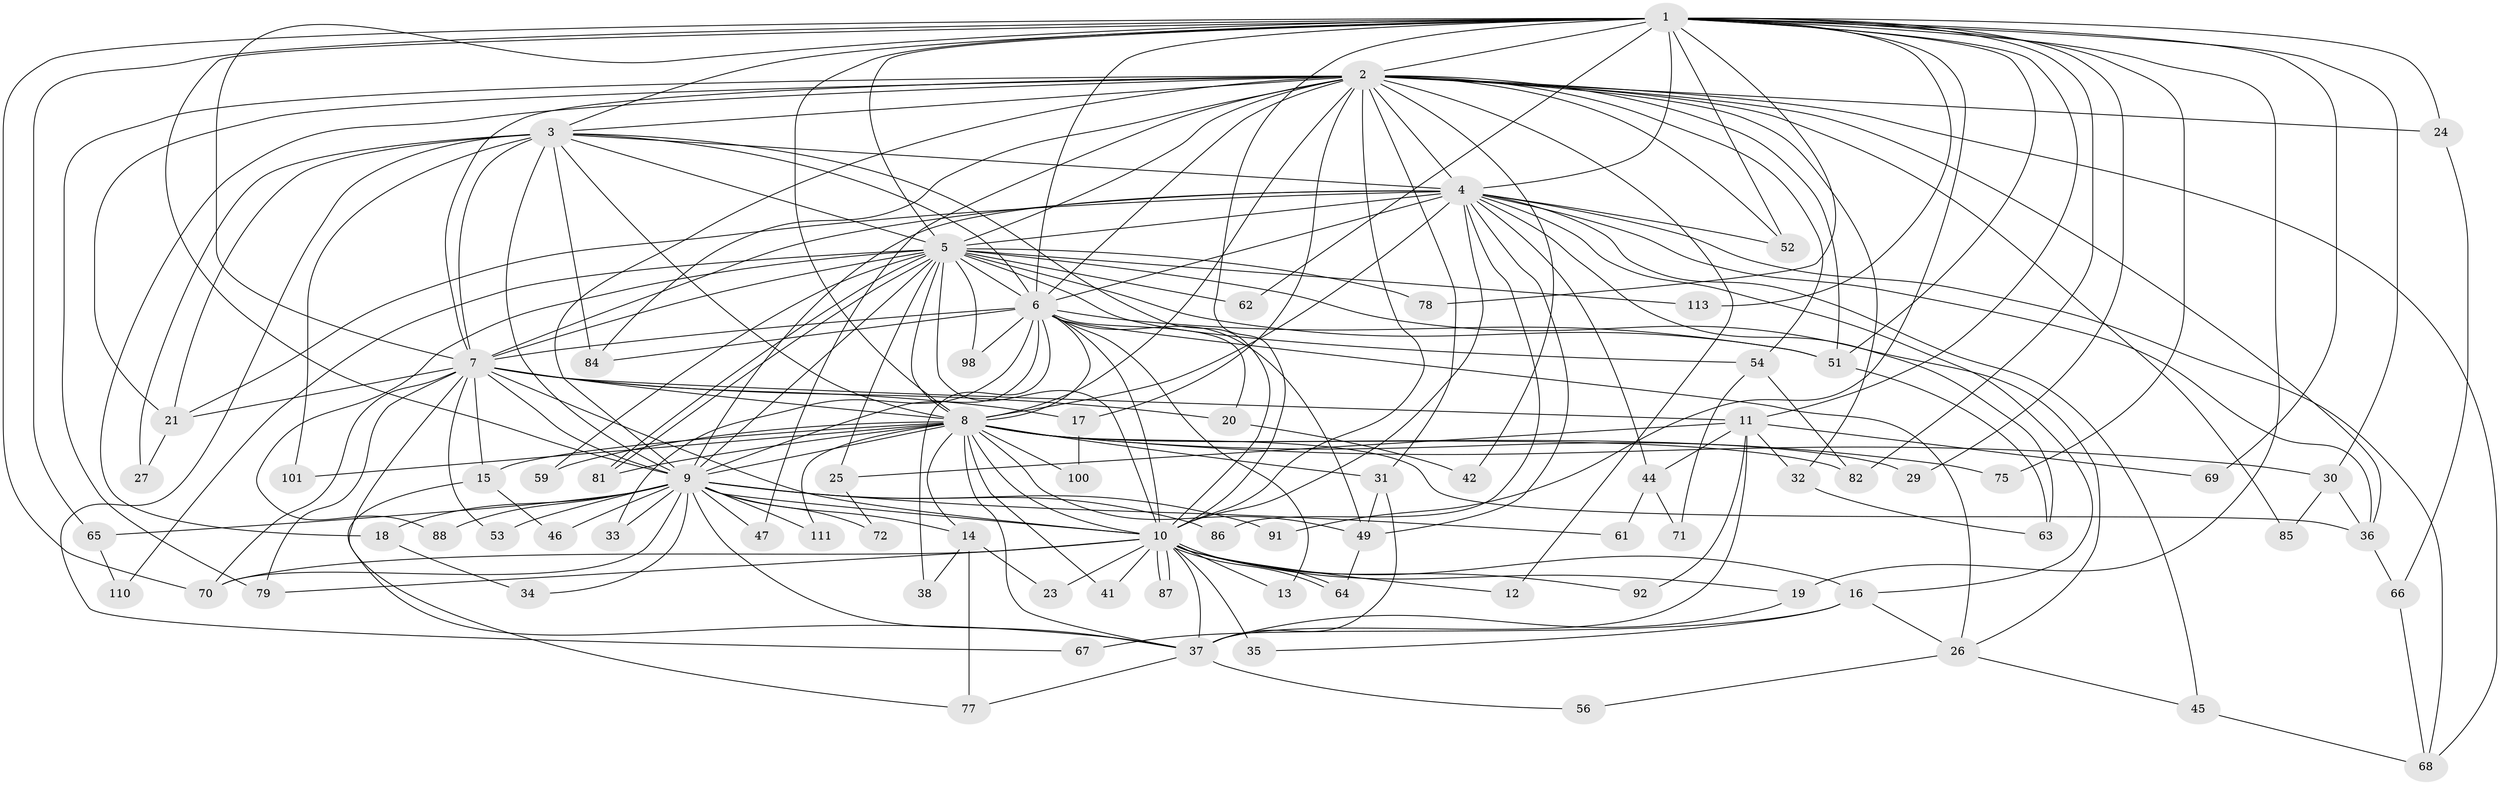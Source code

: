 // original degree distribution, {27: 0.008695652173913044, 26: 0.034782608695652174, 15: 0.008695652173913044, 17: 0.008695652173913044, 24: 0.008695652173913044, 19: 0.008695652173913044, 21: 0.008695652173913044, 8: 0.008695652173913044, 2: 0.5478260869565217, 5: 0.06086956521739131, 4: 0.06956521739130435, 3: 0.21739130434782608, 7: 0.008695652173913044}
// Generated by graph-tools (version 1.1) at 2025/17/03/04/25 18:17:17]
// undirected, 80 vertices, 211 edges
graph export_dot {
graph [start="1"]
  node [color=gray90,style=filled];
  1 [super="+40"];
  2;
  3;
  4 [super="+22"];
  5;
  6;
  7 [super="+76+102+80"];
  8 [super="+83"];
  9;
  10;
  11;
  12;
  13;
  14;
  15 [super="+58"];
  16;
  17;
  18;
  19;
  20;
  21 [super="+60"];
  23;
  24;
  25;
  26 [super="+28"];
  27;
  29;
  30;
  31;
  32;
  33;
  34;
  35 [super="+105"];
  36 [super="+115+48"];
  37 [super="+96+73+39"];
  38;
  41;
  42;
  44;
  45 [super="+74"];
  46;
  47;
  49 [super="+95+90"];
  51 [super="+114+55"];
  52 [super="+99"];
  53;
  54 [super="+89"];
  56;
  59;
  61;
  62;
  63 [super="+94"];
  64;
  65;
  66 [super="+97"];
  67;
  68;
  69;
  70 [super="+93+108"];
  71;
  72;
  75;
  77;
  78;
  79 [super="+107"];
  81;
  82;
  84 [super="+112"];
  85;
  86;
  87;
  88;
  91;
  92;
  98;
  100;
  101;
  110;
  111;
  113;
  1 -- 2;
  1 -- 3;
  1 -- 4;
  1 -- 5;
  1 -- 6;
  1 -- 7 [weight=2];
  1 -- 8;
  1 -- 9;
  1 -- 10 [weight=2];
  1 -- 11;
  1 -- 19;
  1 -- 24;
  1 -- 29;
  1 -- 30;
  1 -- 52;
  1 -- 62;
  1 -- 65;
  1 -- 69;
  1 -- 75;
  1 -- 78;
  1 -- 82;
  1 -- 91;
  1 -- 113;
  1 -- 70;
  1 -- 51;
  2 -- 3;
  2 -- 4;
  2 -- 5;
  2 -- 6;
  2 -- 7;
  2 -- 8;
  2 -- 9;
  2 -- 10;
  2 -- 12;
  2 -- 17;
  2 -- 18;
  2 -- 21;
  2 -- 24;
  2 -- 31;
  2 -- 32;
  2 -- 42;
  2 -- 47;
  2 -- 51;
  2 -- 52;
  2 -- 54;
  2 -- 68;
  2 -- 84;
  2 -- 85;
  2 -- 79;
  2 -- 36;
  3 -- 4;
  3 -- 5;
  3 -- 6;
  3 -- 7 [weight=2];
  3 -- 8;
  3 -- 9;
  3 -- 10;
  3 -- 27;
  3 -- 67;
  3 -- 101;
  3 -- 84;
  3 -- 21;
  4 -- 5 [weight=2];
  4 -- 6;
  4 -- 7;
  4 -- 8;
  4 -- 9;
  4 -- 10;
  4 -- 16;
  4 -- 36;
  4 -- 49;
  4 -- 63;
  4 -- 68;
  4 -- 86;
  4 -- 52;
  4 -- 21;
  4 -- 44;
  4 -- 45;
  5 -- 6;
  5 -- 7;
  5 -- 8;
  5 -- 9;
  5 -- 10;
  5 -- 25;
  5 -- 26 [weight=2];
  5 -- 54;
  5 -- 59;
  5 -- 62;
  5 -- 78;
  5 -- 81;
  5 -- 81;
  5 -- 88;
  5 -- 98;
  5 -- 110;
  5 -- 113;
  5 -- 51;
  6 -- 7;
  6 -- 8;
  6 -- 9;
  6 -- 10;
  6 -- 13;
  6 -- 20;
  6 -- 26 [weight=2];
  6 -- 33;
  6 -- 38;
  6 -- 51;
  6 -- 84;
  6 -- 98;
  6 -- 49;
  7 -- 8;
  7 -- 9 [weight=2];
  7 -- 10;
  7 -- 11;
  7 -- 15;
  7 -- 17;
  7 -- 20;
  7 -- 21;
  7 -- 53;
  7 -- 79;
  7 -- 70;
  7 -- 37;
  8 -- 9;
  8 -- 10;
  8 -- 14;
  8 -- 15 [weight=2];
  8 -- 29;
  8 -- 30;
  8 -- 31;
  8 -- 36;
  8 -- 37;
  8 -- 41;
  8 -- 49;
  8 -- 59;
  8 -- 75;
  8 -- 82;
  8 -- 100;
  8 -- 101;
  8 -- 111;
  8 -- 81;
  9 -- 10;
  9 -- 14;
  9 -- 18;
  9 -- 33;
  9 -- 34;
  9 -- 46;
  9 -- 47;
  9 -- 53;
  9 -- 61;
  9 -- 65;
  9 -- 70;
  9 -- 72;
  9 -- 86;
  9 -- 88;
  9 -- 91;
  9 -- 111;
  9 -- 37;
  10 -- 12;
  10 -- 13;
  10 -- 16;
  10 -- 19;
  10 -- 23;
  10 -- 35 [weight=2];
  10 -- 41;
  10 -- 64;
  10 -- 64;
  10 -- 70;
  10 -- 79;
  10 -- 87;
  10 -- 87;
  10 -- 92;
  10 -- 37;
  11 -- 25;
  11 -- 32;
  11 -- 37;
  11 -- 44;
  11 -- 69;
  11 -- 92;
  14 -- 23;
  14 -- 38;
  14 -- 77;
  15 -- 46;
  15 -- 77;
  16 -- 35;
  16 -- 67;
  16 -- 26;
  17 -- 100;
  18 -- 34;
  19 -- 37;
  20 -- 42;
  21 -- 27;
  24 -- 66;
  25 -- 72;
  26 -- 56;
  26 -- 45;
  30 -- 85;
  30 -- 36;
  31 -- 49;
  31 -- 37;
  32 -- 63;
  36 -- 66;
  37 -- 56;
  37 -- 77;
  44 -- 61;
  44 -- 71;
  45 -- 68;
  49 -- 64;
  51 -- 63;
  54 -- 71;
  54 -- 82;
  65 -- 110;
  66 -- 68;
}
